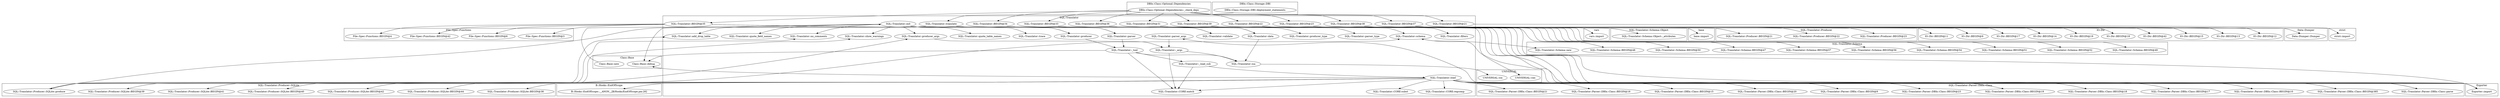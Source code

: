 digraph {
graph [overlap=false]
subgraph cluster_File_Spec_Functions {
	label="File::Spec::Functions";
	"File::Spec::Functions::BEGIN@3";
	"File::Spec::Functions::BEGIN@6";
	"File::Spec::Functions::BEGIN@42";
	"File::Spec::Functions::BEGIN@4";
}
subgraph cluster_SQL_Translator {
	label="SQL::Translator";
	"SQL::Translator::BEGIN@22";
	"SQL::Translator::BEGIN@39";
	"SQL::Translator::BEGIN@23";
	"SQL::Translator::quote_table_names";
	"SQL::Translator::CORE:subst";
	"SQL::Translator::BEGIN@38";
	"SQL::Translator::trace";
	"SQL::Translator::BEGIN@33";
	"SQL::Translator::CORE:regcomp";
	"SQL::Translator::producer_args";
	"SQL::Translator::BEGIN@35";
	"SQL::Translator::BEGIN@37";
	"SQL::Translator::isa";
	"SQL::Translator::translate";
	"SQL::Translator::no_comments";
	"SQL::Translator::show_warnings";
	"SQL::Translator::add_drop_table";
	"SQL::Translator::parser_args";
	"SQL::Translator::producer";
	"SQL::Translator::CORE:match";
	"SQL::Translator::BEGIN@21";
	"SQL::Translator::parser";
	"SQL::Translator::load";
	"SQL::Translator::_args";
	"SQL::Translator::BEGIN@36";
	"SQL::Translator::BEGIN@31";
	"SQL::Translator::data";
	"SQL::Translator::BEGIN@34";
	"SQL::Translator::producer_type";
	"SQL::Translator::quote_field_names";
	"SQL::Translator::init";
	"SQL::Translator::parser_type";
	"SQL::Translator::schema";
	"SQL::Translator::_tool";
	"SQL::Translator::validate";
	"SQL::Translator::_load_sub";
	"SQL::Translator::filters";
}
subgraph cluster_IO_Dir {
	label="IO::Dir";
	"IO::Dir::BEGIN@12";
	"IO::Dir::BEGIN@13";
	"IO::Dir::BEGIN@15";
	"IO::Dir::BEGIN@42";
	"IO::Dir::BEGIN@18";
	"IO::Dir::BEGIN@19";
	"IO::Dir::BEGIN@14";
	"IO::Dir::BEGIN@17";
	"IO::Dir::BEGIN@9";
	"IO::Dir::BEGIN@11";
}
subgraph cluster_UNIVERSAL {
	label="UNIVERSAL";
	"UNIVERSAL::isa";
	"UNIVERSAL::can";
}
subgraph cluster_base {
	label="base";
	"base::import";
}
subgraph cluster_Exporter {
	label="Exporter";
	"Exporter::import";
}
subgraph cluster_SQL_Translator_Producer {
	label="SQL::Translator::Producer";
	"SQL::Translator::Producer::BEGIN@23";
	"SQL::Translator::Producer::BEGIN@22";
	"SQL::Translator::Producer::BEGIN@21";
}
subgraph cluster_SQL_Translator_Schema_Object {
	label="SQL::Translator::Schema::Object";
	"SQL::Translator::Schema::Object::_attributes";
}
subgraph cluster_vars {
	label="vars";
	"vars::import";
}
subgraph cluster_Class_Base {
	label="Class::Base";
	"Class::Base::new";
	"Class::Base::debug";
}
subgraph cluster_B_Hooks_EndOfScope {
	label="B::Hooks::EndOfScope";
	"B::Hooks::EndOfScope::__ANON__[B/Hooks/EndOfScope.pm:26]";
}
subgraph cluster_Data_Dumper {
	label="Data::Dumper";
	"Data::Dumper::Dumper";
}
subgraph cluster_SQL_Translator_Parser_DBIx_Class {
	label="SQL::Translator::Parser::DBIx::Class";
	"SQL::Translator::Parser::DBIx::Class::BEGIN@9";
	"SQL::Translator::Parser::DBIx::Class::BEGIN@20";
	"SQL::Translator::Parser::DBIx::Class::BEGIN@15";
	"SQL::Translator::Parser::DBIx::Class::BEGIN@16";
	"SQL::Translator::Parser::DBIx::Class::BEGIN@21";
	"SQL::Translator::Parser::DBIx::Class::BEGIN@385";
	"SQL::Translator::Parser::DBIx::Class::BEGIN@10";
	"SQL::Translator::Parser::DBIx::Class::BEGIN@17";
	"SQL::Translator::Parser::DBIx::Class::BEGIN@18";
	"SQL::Translator::Parser::DBIx::Class::BEGIN@19";
	"SQL::Translator::Parser::DBIx::Class::parse";
	"SQL::Translator::Parser::DBIx::Class::BEGIN@23";
}
subgraph cluster_SQL_Translator_Schema {
	label="SQL::Translator::Schema";
	"SQL::Translator::Schema::BEGIN@52";
	"SQL::Translator::Schema::BEGIN@49";
	"SQL::Translator::Schema::BEGIN@48";
	"SQL::Translator::Schema::BEGIN@50";
	"SQL::Translator::Schema::BEGIN@47";
	"SQL::Translator::Schema::BEGIN@57";
	"SQL::Translator::Schema::new";
	"SQL::Translator::Schema::BEGIN@56";
	"SQL::Translator::Schema::BEGIN@54";
	"SQL::Translator::Schema::BEGIN@51";
}
subgraph cluster_DBIx_Class_Optional_Dependencies {
	label="DBIx::Class::Optional::Dependencies";
	"DBIx::Class::Optional::Dependencies::_check_deps";
}
subgraph cluster_strict {
	label="strict";
	"strict::import";
}
subgraph cluster_SQL_Translator_Producer_SQLite {
	label="SQL::Translator::Producer::SQLite";
	"SQL::Translator::Producer::SQLite::BEGIN@40";
	"SQL::Translator::Producer::SQLite::BEGIN@41";
	"SQL::Translator::Producer::SQLite::BEGIN@39";
	"SQL::Translator::Producer::SQLite::BEGIN@38";
	"SQL::Translator::Producer::SQLite::BEGIN@44";
	"SQL::Translator::Producer::SQLite::produce";
	"SQL::Translator::Producer::SQLite::BEGIN@42";
}
subgraph cluster_DBIx_Class_Storage_DBI {
	label="DBIx::Class::Storage::DBI";
	"DBIx::Class::Storage::DBI::deployment_statements";
}
"SQL::Translator::translate" -> "Data::Dumper::Dumper";
"SQL::Translator::load" -> "SQL::Translator::Parser::DBIx::Class::BEGIN@385";
"SQL::Translator::BEGIN@35" -> "File::Spec::Functions::BEGIN@6";
"SQL::Translator::BEGIN@39" -> "SQL::Translator::Schema::BEGIN@50";
"SQL::Translator::BEGIN@37" -> "Exporter::import";
"SQL::Translator::load" -> "Exporter::import";
"SQL::Translator::BEGIN@34" -> "Exporter::import";
"SQL::Translator::BEGIN@33" -> "Exporter::import";
"SQL::Translator::BEGIN@35" -> "Exporter::import";
"SQL::Translator::BEGIN@31" -> "Exporter::import";
"SQL::Translator::BEGIN@36" -> "Exporter::import";
"DBIx::Class::Optional::Dependencies::_check_deps" -> "SQL::Translator::BEGIN@37";
"SQL::Translator::translate" -> "SQL::Translator::Producer::SQLite::produce";
"SQL::Translator::BEGIN@37" -> "IO::Dir::BEGIN@14";
"SQL::Translator::producer_args" -> "SQL::Translator::_args";
"SQL::Translator::parser_args" -> "SQL::Translator::_args";
"SQL::Translator::load" -> "SQL::Translator::Producer::SQLite::BEGIN@44";
"SQL::Translator::load" -> "SQL::Translator::Parser::DBIx::Class::BEGIN@23";
"SQL::Translator::load" -> "SQL::Translator::CORE:subst";
"SQL::Translator::init" -> "SQL::Translator::trace";
"SQL::Translator::load" -> "SQL::Translator::Parser::DBIx::Class::BEGIN@15";
"SQL::Translator::BEGIN@38" -> "SQL::Translator::Producer::BEGIN@22";
"SQL::Translator::BEGIN@39" -> "SQL::Translator::Schema::BEGIN@54";
"SQL::Translator::BEGIN@39" -> "SQL::Translator::Schema::Object::_attributes";
"SQL::Translator::data" -> "SQL::Translator::isa";
"SQL::Translator::_args" -> "SQL::Translator::isa";
"SQL::Translator::_tool" -> "SQL::Translator::isa";
"SQL::Translator::translate" -> "SQL::Translator::producer_type";
"SQL::Translator::producer" -> "SQL::Translator::_tool";
"SQL::Translator::parser" -> "SQL::Translator::_tool";
"SQL::Translator::translate" -> "SQL::Translator::filters";
"SQL::Translator::load" -> "SQL::Translator::Parser::DBIx::Class::BEGIN@18";
"SQL::Translator::load" -> "SQL::Translator::Producer::SQLite::BEGIN@42";
"SQL::Translator::load" -> "B::Hooks::EndOfScope::__ANON__[B/Hooks/EndOfScope.pm:26]";
"SQL::Translator::BEGIN@39" -> "SQL::Translator::Schema::BEGIN@49";
"SQL::Translator::BEGIN@35" -> "UNIVERSAL::can";
"SQL::Translator::BEGIN@38" -> "SQL::Translator::Producer::BEGIN@21";
"SQL::Translator::BEGIN@35" -> "File::Spec::Functions::BEGIN@42";
"SQL::Translator::Producer::SQLite::produce" -> "SQL::Translator::show_warnings";
"SQL::Translator::init" -> "SQL::Translator::show_warnings";
"SQL::Translator::load" -> "Class::Base::debug";
"SQL::Translator::translate" -> "Class::Base::debug";
"SQL::Translator::_tool" -> "Class::Base::debug";
"SQL::Translator::init" -> "SQL::Translator::producer";
"SQL::Translator::translate" -> "SQL::Translator::producer";
"SQL::Translator::BEGIN@37" -> "IO::Dir::BEGIN@13";
"SQL::Translator::BEGIN@23" -> "base::import";
"SQL::Translator::BEGIN@37" -> "IO::Dir::BEGIN@19";
"SQL::Translator::_load_sub" -> "SQL::Translator::load";
"SQL::Translator::schema" -> "SQL::Translator::Schema::new";
"SQL::Translator::BEGIN@37" -> "IO::Dir::BEGIN@17";
"DBIx::Class::Optional::Dependencies::_check_deps" -> "SQL::Translator::BEGIN@34";
"SQL::Translator::Producer::SQLite::produce" -> "SQL::Translator::schema";
"SQL::Translator::translate" -> "SQL::Translator::schema";
"SQL::Translator::Parser::DBIx::Class::parse" -> "SQL::Translator::schema";
"SQL::Translator::init" -> "SQL::Translator::validate";
"SQL::Translator::translate" -> "SQL::Translator::validate";
"SQL::Translator::load" -> "SQL::Translator::Parser::DBIx::Class::BEGIN@19";
"DBIx::Class::Optional::Dependencies::_check_deps" -> "SQL::Translator::BEGIN@22";
"DBIx::Class::Optional::Dependencies::_check_deps" -> "SQL::Translator::BEGIN@38";
"SQL::Translator::load" -> "SQL::Translator::Producer::SQLite::BEGIN@38";
"DBIx::Class::Optional::Dependencies::_check_deps" -> "SQL::Translator::BEGIN@33";
"SQL::Translator::BEGIN@22" -> "vars::import";
"SQL::Translator::load" -> "SQL::Translator::Producer::SQLite::BEGIN@39";
"DBIx::Class::Storage::DBI::deployment_statements" -> "SQL::Translator::translate";
"SQL::Translator::BEGIN@37" -> "IO::Dir::BEGIN@9";
"SQL::Translator::init" -> "SQL::Translator::quote_field_names";
"SQL::Translator::load" -> "SQL::Translator::Parser::DBIx::Class::BEGIN@20";
"SQL::Translator::BEGIN@21" -> "strict::import";
"SQL::Translator::init" -> "SQL::Translator::quote_table_names";
"DBIx::Class::Optional::Dependencies::_check_deps" -> "SQL::Translator::BEGIN@23";
"DBIx::Class::Optional::Dependencies::_check_deps" -> "SQL::Translator::BEGIN@35";
"SQL::Translator::Producer::SQLite::produce" -> "SQL::Translator::producer_args";
"SQL::Translator::init" -> "SQL::Translator::producer_args";
"SQL::Translator::load" -> "SQL::Translator::Parser::DBIx::Class::BEGIN@17";
"SQL::Translator::translate" -> "SQL::Translator::Parser::DBIx::Class::parse";
"SQL::Translator::BEGIN@37" -> "IO::Dir::BEGIN@42";
"SQL::Translator::BEGIN@39" -> "SQL::Translator::Schema::BEGIN@52";
"SQL::Translator::load" -> "SQL::Translator::Producer::SQLite::BEGIN@41";
"SQL::Translator::translate" -> "SQL::Translator::parser_type";
"SQL::Translator::BEGIN@37" -> "IO::Dir::BEGIN@12";
"DBIx::Class::Optional::Dependencies::_check_deps" -> "SQL::Translator::BEGIN@39";
"SQL::Translator::load" -> "SQL::Translator::Parser::DBIx::Class::BEGIN@9";
"SQL::Translator::BEGIN@39" -> "SQL::Translator::Schema::BEGIN@48";
"SQL::Translator::load" -> "SQL::Translator::Parser::DBIx::Class::BEGIN@21";
"SQL::Translator::Producer::SQLite::produce" -> "SQL::Translator::no_comments";
"SQL::Translator::init" -> "SQL::Translator::no_comments";
"SQL::Translator::init" -> "SQL::Translator::parser";
"SQL::Translator::translate" -> "SQL::Translator::parser";
"SQL::Translator::load" -> "SQL::Translator::Parser::DBIx::Class::BEGIN@10";
"Class::Base::new" -> "SQL::Translator::init";
"SQL::Translator::_tool" -> "SQL::Translator::_load_sub";
"SQL::Translator::BEGIN@39" -> "SQL::Translator::Schema::BEGIN@56";
"SQL::Translator::BEGIN@35" -> "File::Spec::Functions::BEGIN@4";
"SQL::Translator::BEGIN@39" -> "SQL::Translator::Schema::BEGIN@51";
"SQL::Translator::Producer::SQLite::produce" -> "SQL::Translator::add_drop_table";
"SQL::Translator::init" -> "SQL::Translator::add_drop_table";
"SQL::Translator::_load_sub" -> "SQL::Translator::CORE:match";
"SQL::Translator::load" -> "SQL::Translator::CORE:match";
"SQL::Translator::_args" -> "SQL::Translator::CORE:match";
"SQL::Translator::_tool" -> "SQL::Translator::CORE:match";
"DBIx::Class::Optional::Dependencies::_check_deps" -> "SQL::Translator::BEGIN@21";
"SQL::Translator::load" -> "SQL::Translator::Parser::DBIx::Class::BEGIN@16";
"SQL::Translator::BEGIN@37" -> "IO::Dir::BEGIN@15";
"SQL::Translator::isa" -> "UNIVERSAL::isa";
"DBIx::Class::Optional::Dependencies::_check_deps" -> "SQL::Translator::BEGIN@31";
"SQL::Translator::init" -> "SQL::Translator::data";
"SQL::Translator::translate" -> "SQL::Translator::data";
"SQL::Translator::load" -> "SQL::Translator::Producer::SQLite::BEGIN@40";
"SQL::Translator::BEGIN@35" -> "File::Spec::Functions::BEGIN@3";
"SQL::Translator::load" -> "SQL::Translator::CORE:regcomp";
"SQL::Translator::BEGIN@38" -> "SQL::Translator::Producer::BEGIN@23";
"SQL::Translator::BEGIN@39" -> "SQL::Translator::Schema::BEGIN@47";
"SQL::Translator::BEGIN@39" -> "SQL::Translator::Schema::BEGIN@57";
"SQL::Translator::BEGIN@37" -> "IO::Dir::BEGIN@11";
"SQL::Translator::Parser::DBIx::Class::parse" -> "SQL::Translator::parser_args";
"SQL::Translator::BEGIN@37" -> "IO::Dir::BEGIN@18";
"DBIx::Class::Optional::Dependencies::_check_deps" -> "SQL::Translator::BEGIN@36";
}
